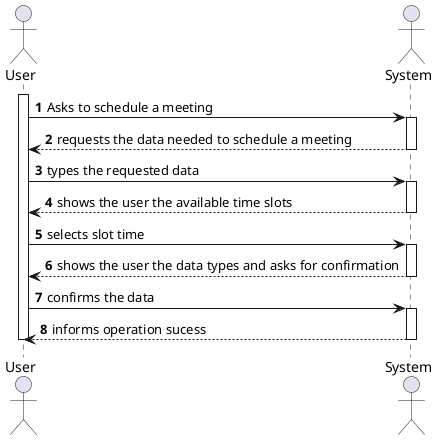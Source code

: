 @startuml US4001_SSD
autonumber

actor User as "User"
actor System as "System"

activate User

User -> System : Asks to schedule a meeting
activate System

System --> User : requests the data needed to schedule a meeting
deactivate System

User -> System : types the requested data
activate System

System --> User : shows the user the available time slots
deactivate System

User -> System : selects slot time
activate System

System --> User : shows the user the data types and asks for confirmation
deactivate System

User -> System : confirms the data
activate System

System --> User : informs operation sucess
deactivate System

deactivate User

@enduml
